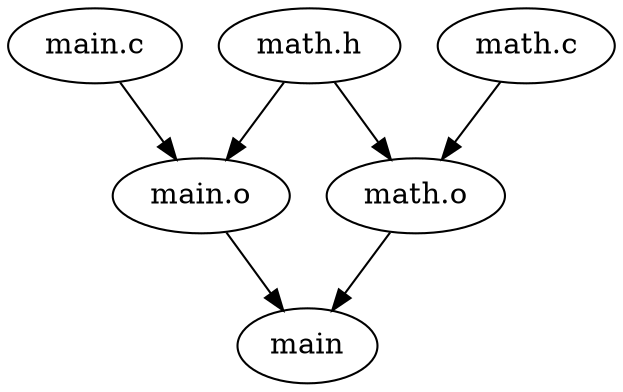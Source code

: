 digraph g{
	main_c -> main_o;
	math_h -> math_o;
	math_h -> main_o;
	math_c -> math_o;
	math_o -> main;
	main_o -> main;

	main_c [label="main.c"];
	math_h [label="math.h"];
	math_c [label="math.c"];
	math_o [label="math.o"];
	main_o [label="main.o"];

	{rank=same; main_c; math_c}
	{rank=same; main_o; math_o}
}

